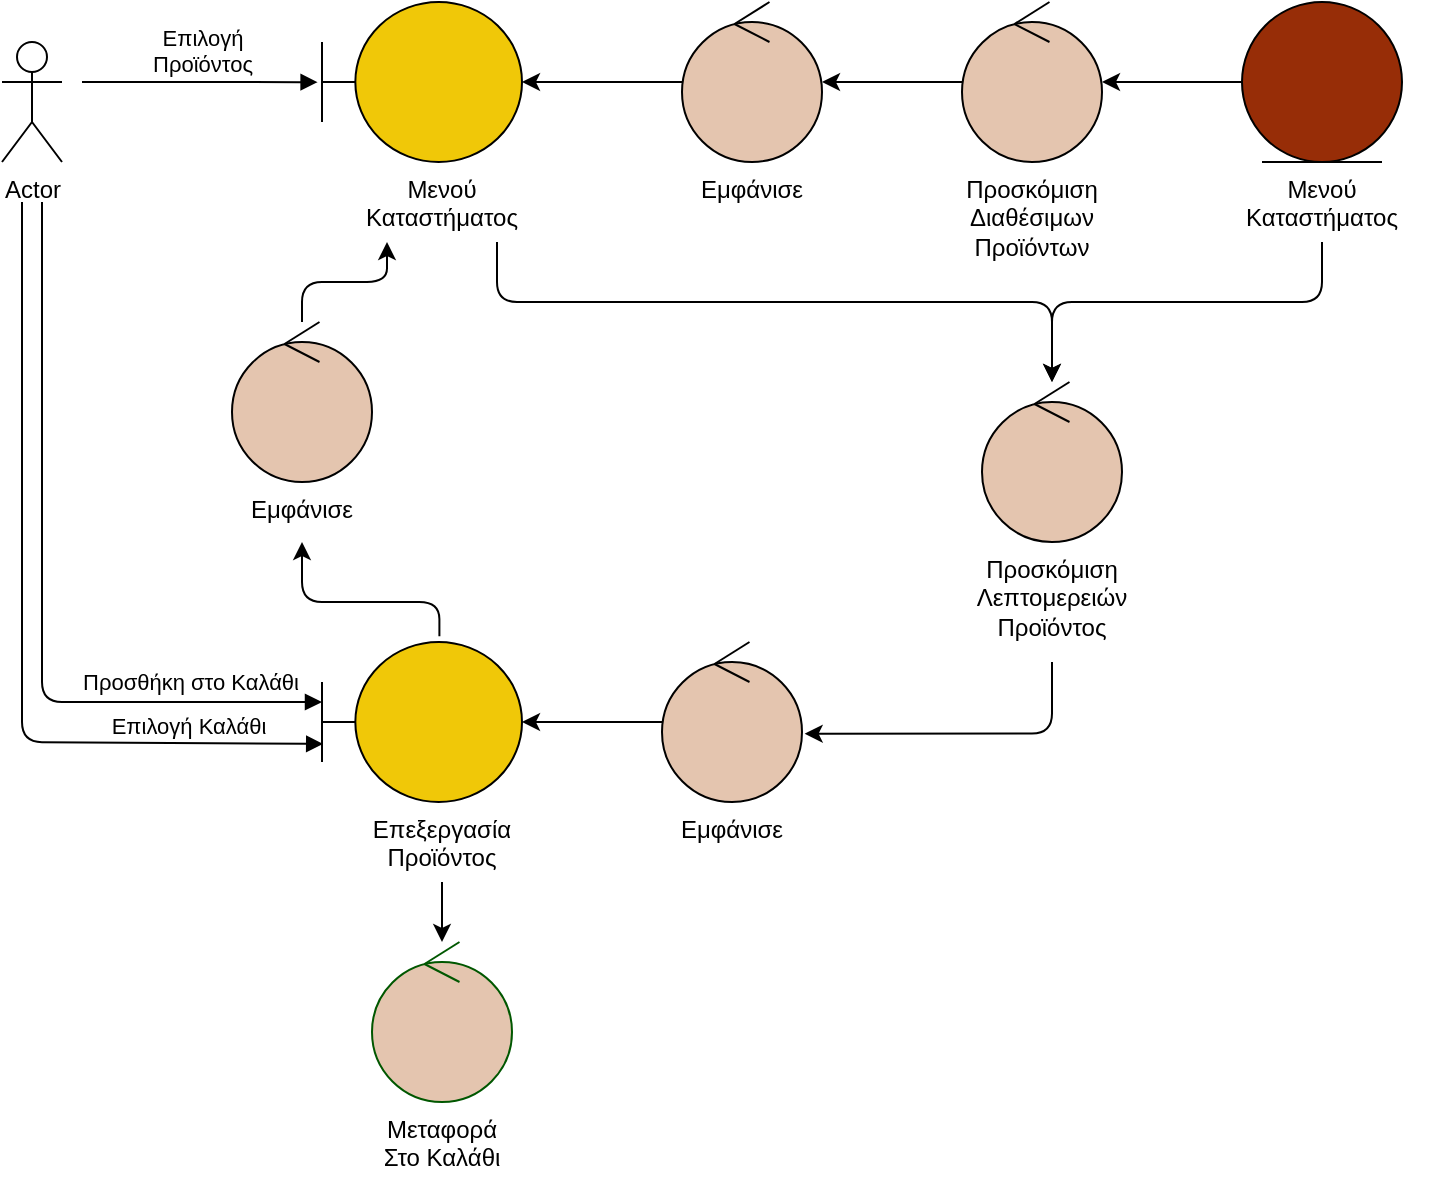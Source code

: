 <mxfile version="17.4.2" type="device"><diagram id="nXJSSzEby4CgvdaiU965" name="Page-1"><mxGraphModel dx="1028" dy="754" grid="1" gridSize="10" guides="1" tooltips="1" connect="1" arrows="1" fold="1" page="1" pageScale="1" pageWidth="850" pageHeight="1100" math="0" shadow="0"><root><mxCell id="0"/><mxCell id="1" parent="0"/><mxCell id="eTC_2jzUXEpZYZjsYuhz-22" style="edgeStyle=orthogonalEdgeStyle;rounded=0;orthogonalLoop=1;jettySize=auto;html=1;" parent="1" source="eTC_2jzUXEpZYZjsYuhz-1" target="eTC_2jzUXEpZYZjsYuhz-2" edge="1"><mxGeometry relative="1" as="geometry"/></mxCell><mxCell id="eTC_2jzUXEpZYZjsYuhz-1" value="" style="ellipse;shape=umlControl;whiteSpace=wrap;html=1;fillColor=#E4C5AF;" parent="1" vertex="1"><mxGeometry x="410" y="200" width="70" height="80" as="geometry"/></mxCell><mxCell id="eTC_2jzUXEpZYZjsYuhz-26" style="edgeStyle=orthogonalEdgeStyle;rounded=1;orthogonalLoop=1;jettySize=auto;html=1;exitX=0.75;exitY=1;exitDx=0;exitDy=0;" parent="1" source="BGSgUt2PkCPtsdeRlfzG-4" target="eTC_2jzUXEpZYZjsYuhz-11" edge="1"><mxGeometry relative="1" as="geometry"><Array as="points"><mxPoint x="318" y="350"/><mxPoint x="595" y="350"/></Array></mxGeometry></mxCell><mxCell id="eTC_2jzUXEpZYZjsYuhz-2" value="" style="shape=umlBoundary;whiteSpace=wrap;html=1;fillColor=#F0C808;" parent="1" vertex="1"><mxGeometry x="230" y="200" width="100" height="80" as="geometry"/></mxCell><mxCell id="eTC_2jzUXEpZYZjsYuhz-4" value="Επιλογή &lt;br&gt;Προϊόντος" style="html=1;verticalAlign=bottom;endArrow=block;rounded=0;entryX=-0.022;entryY=0.501;entryDx=0;entryDy=0;entryPerimeter=0;labelBackgroundColor=none;" parent="1" target="eTC_2jzUXEpZYZjsYuhz-2" edge="1"><mxGeometry x="0.019" width="80" relative="1" as="geometry"><mxPoint x="110" y="240" as="sourcePoint"/><mxPoint x="410" y="140" as="targetPoint"/><Array as="points"><mxPoint x="110" y="240"/><mxPoint x="170" y="240"/></Array><mxPoint as="offset"/></mxGeometry></mxCell><mxCell id="eTC_2jzUXEpZYZjsYuhz-23" style="edgeStyle=orthogonalEdgeStyle;rounded=0;orthogonalLoop=1;jettySize=auto;html=1;" parent="1" source="eTC_2jzUXEpZYZjsYuhz-5" target="eTC_2jzUXEpZYZjsYuhz-1" edge="1"><mxGeometry relative="1" as="geometry"/></mxCell><mxCell id="eTC_2jzUXEpZYZjsYuhz-5" value="" style="ellipse;shape=umlControl;whiteSpace=wrap;html=1;fillColor=#E4C5AF;" parent="1" vertex="1"><mxGeometry x="550" y="200" width="70" height="80" as="geometry"/></mxCell><mxCell id="eTC_2jzUXEpZYZjsYuhz-28" style="edgeStyle=orthogonalEdgeStyle;rounded=1;orthogonalLoop=1;jettySize=auto;html=1;entryX=0.5;entryY=1;entryDx=0;entryDy=0;exitX=0.587;exitY=-0.036;exitDx=0;exitDy=0;exitPerimeter=0;" parent="1" source="eTC_2jzUXEpZYZjsYuhz-8" target="BGSgUt2PkCPtsdeRlfzG-8" edge="1"><mxGeometry relative="1" as="geometry"><Array as="points"><mxPoint x="289" y="500"/><mxPoint x="220" y="500"/></Array></mxGeometry></mxCell><mxCell id="eTC_2jzUXEpZYZjsYuhz-31" style="edgeStyle=orthogonalEdgeStyle;rounded=0;orthogonalLoop=1;jettySize=auto;html=1;exitX=0.5;exitY=1;exitDx=0;exitDy=0;" parent="1" source="BGSgUt2PkCPtsdeRlfzG-7" target="eTC_2jzUXEpZYZjsYuhz-21" edge="1"><mxGeometry relative="1" as="geometry"><mxPoint x="290" y="590" as="sourcePoint"/><mxPoint x="280" y="620" as="targetPoint"/></mxGeometry></mxCell><mxCell id="eTC_2jzUXEpZYZjsYuhz-8" value="" style="shape=umlBoundary;whiteSpace=wrap;html=1;fillColor=#F0C808;" parent="1" vertex="1"><mxGeometry x="230" y="520" width="100" height="80" as="geometry"/></mxCell><mxCell id="eTC_2jzUXEpZYZjsYuhz-24" style="edgeStyle=orthogonalEdgeStyle;rounded=0;orthogonalLoop=1;jettySize=auto;html=1;" parent="1" source="eTC_2jzUXEpZYZjsYuhz-10" target="eTC_2jzUXEpZYZjsYuhz-5" edge="1"><mxGeometry relative="1" as="geometry"/></mxCell><mxCell id="eTC_2jzUXEpZYZjsYuhz-25" style="edgeStyle=orthogonalEdgeStyle;rounded=1;orthogonalLoop=1;jettySize=auto;html=1;exitX=0.5;exitY=1;exitDx=0;exitDy=0;" parent="1" source="BGSgUt2PkCPtsdeRlfzG-3" target="eTC_2jzUXEpZYZjsYuhz-11" edge="1"><mxGeometry relative="1" as="geometry"><mxPoint x="730" y="370" as="targetPoint"/><Array as="points"><mxPoint x="730" y="350"/><mxPoint x="595" y="350"/></Array></mxGeometry></mxCell><mxCell id="eTC_2jzUXEpZYZjsYuhz-10" value="" style="ellipse;shape=umlEntity;whiteSpace=wrap;html=1;fillColor=#972D07;" parent="1" vertex="1"><mxGeometry x="690" y="200" width="80" height="80" as="geometry"/></mxCell><mxCell id="eTC_2jzUXEpZYZjsYuhz-29" style="edgeStyle=orthogonalEdgeStyle;rounded=1;orthogonalLoop=1;jettySize=auto;html=1;exitX=0.5;exitY=1;exitDx=0;exitDy=0;entryX=1.019;entryY=0.573;entryDx=0;entryDy=0;entryPerimeter=0;" parent="1" source="BGSgUt2PkCPtsdeRlfzG-5" target="eTC_2jzUXEpZYZjsYuhz-13" edge="1"><mxGeometry relative="1" as="geometry"><mxPoint x="595" y="560" as="targetPoint"/><Array as="points"><mxPoint x="595" y="566"/></Array></mxGeometry></mxCell><mxCell id="eTC_2jzUXEpZYZjsYuhz-11" value="" style="ellipse;shape=umlControl;whiteSpace=wrap;html=1;fillColor=#E4C5AF;" parent="1" vertex="1"><mxGeometry x="560" y="390" width="70" height="80" as="geometry"/></mxCell><mxCell id="eTC_2jzUXEpZYZjsYuhz-30" style="edgeStyle=orthogonalEdgeStyle;rounded=0;orthogonalLoop=1;jettySize=auto;html=1;" parent="1" source="eTC_2jzUXEpZYZjsYuhz-13" target="eTC_2jzUXEpZYZjsYuhz-8" edge="1"><mxGeometry relative="1" as="geometry"/></mxCell><mxCell id="eTC_2jzUXEpZYZjsYuhz-13" value="" style="ellipse;shape=umlControl;whiteSpace=wrap;html=1;fillColor=#E4C5AF;" parent="1" vertex="1"><mxGeometry x="400" y="520" width="70" height="80" as="geometry"/></mxCell><mxCell id="eTC_2jzUXEpZYZjsYuhz-16" value="Προσθήκη στο Καλάθι" style="html=1;verticalAlign=bottom;endArrow=block;rounded=1;entryX=0;entryY=0.375;entryDx=0;entryDy=0;entryPerimeter=0;align=center;labelBackgroundColor=none;" parent="1" target="eTC_2jzUXEpZYZjsYuhz-8" edge="1"><mxGeometry x="0.659" y="1" width="80" relative="1" as="geometry"><mxPoint x="90" y="300" as="sourcePoint"/><mxPoint x="120" y="360" as="targetPoint"/><Array as="points"><mxPoint x="90" y="550"/></Array><mxPoint as="offset"/></mxGeometry></mxCell><mxCell id="eTC_2jzUXEpZYZjsYuhz-27" style="edgeStyle=orthogonalEdgeStyle;rounded=1;orthogonalLoop=1;jettySize=auto;html=1;entryX=0.25;entryY=1;entryDx=0;entryDy=0;" parent="1" source="eTC_2jzUXEpZYZjsYuhz-17" target="BGSgUt2PkCPtsdeRlfzG-4" edge="1"><mxGeometry relative="1" as="geometry"><mxPoint x="285" y="310" as="targetPoint"/><Array as="points"/></mxGeometry></mxCell><mxCell id="eTC_2jzUXEpZYZjsYuhz-17" value="" style="ellipse;shape=umlControl;whiteSpace=wrap;html=1;fillColor=#E4C5AF;" parent="1" vertex="1"><mxGeometry x="185" y="360" width="70" height="80" as="geometry"/></mxCell><mxCell id="eTC_2jzUXEpZYZjsYuhz-20" value="Επιλογή Καλάθι" style="html=1;verticalAlign=bottom;endArrow=block;rounded=1;fillColor=#008a00;strokeColor=#000000;entryX=0.006;entryY=0.637;entryDx=0;entryDy=0;entryPerimeter=0;align=center;labelBackgroundColor=none;" parent="1" target="eTC_2jzUXEpZYZjsYuhz-8" edge="1"><mxGeometry x="0.681" width="80" relative="1" as="geometry"><mxPoint x="80" y="300" as="sourcePoint"/><mxPoint x="410" y="100" as="targetPoint"/><Array as="points"><mxPoint x="80" y="570"/></Array><mxPoint as="offset"/></mxGeometry></mxCell><mxCell id="eTC_2jzUXEpZYZjsYuhz-21" value="" style="ellipse;shape=umlControl;whiteSpace=wrap;html=1;fillColor=#E4C5AF;fontColor=#ffffff;strokeColor=#005700;" parent="1" vertex="1"><mxGeometry x="255" y="670" width="70" height="80" as="geometry"/></mxCell><mxCell id="eTC_2jzUXEpZYZjsYuhz-32" value="Actor" style="shape=umlActor;verticalLabelPosition=bottom;verticalAlign=top;html=1;outlineConnect=0;" parent="1" vertex="1"><mxGeometry x="70" y="220" width="30" height="60" as="geometry"/></mxCell><mxCell id="BGSgUt2PkCPtsdeRlfzG-1" value="&lt;meta charset=&quot;utf-8&quot;&gt;&lt;span style=&quot;color: rgb(0, 0, 0); font-family: helvetica; font-size: 12px; font-style: normal; font-weight: 400; letter-spacing: normal; text-indent: 0px; text-transform: none; word-spacing: 0px; display: inline; float: none;&quot;&gt;Προσκόμιση&lt;/span&gt;&lt;br style=&quot;color: rgb(0, 0, 0); font-family: helvetica; font-size: 12px; font-style: normal; font-weight: 400; letter-spacing: normal; text-indent: 0px; text-transform: none; word-spacing: 0px;&quot;&gt;&lt;span style=&quot;color: rgb(0, 0, 0); font-family: helvetica; font-size: 12px; font-style: normal; font-weight: 400; letter-spacing: normal; text-indent: 0px; text-transform: none; word-spacing: 0px; display: inline; float: none;&quot;&gt;Διαθέσιμων&lt;/span&gt;&lt;br style=&quot;color: rgb(0, 0, 0); font-family: helvetica; font-size: 12px; font-style: normal; font-weight: 400; letter-spacing: normal; text-indent: 0px; text-transform: none; word-spacing: 0px;&quot;&gt;&lt;span style=&quot;color: rgb(0, 0, 0); font-family: helvetica; font-size: 12px; font-style: normal; font-weight: 400; letter-spacing: normal; text-indent: 0px; text-transform: none; word-spacing: 0px; display: inline; float: none;&quot;&gt;Προϊόντων&lt;/span&gt;" style="text;whiteSpace=wrap;html=1;align=center;labelBackgroundColor=none;" vertex="1" parent="1"><mxGeometry x="535" y="280" width="100" height="60" as="geometry"/></mxCell><mxCell id="BGSgUt2PkCPtsdeRlfzG-2" value="&lt;meta charset=&quot;utf-8&quot;&gt;&lt;span style=&quot;color: rgb(0, 0, 0); font-family: helvetica; font-size: 12px; font-style: normal; font-weight: 400; letter-spacing: normal; text-indent: 0px; text-transform: none; word-spacing: 0px; display: inline; float: none;&quot;&gt;Εμφάνισε&lt;/span&gt;" style="text;whiteSpace=wrap;html=1;align=center;labelBackgroundColor=none;" vertex="1" parent="1"><mxGeometry x="405" y="280" width="80" height="30" as="geometry"/></mxCell><mxCell id="BGSgUt2PkCPtsdeRlfzG-3" value="&lt;meta charset=&quot;utf-8&quot;&gt;&lt;span style=&quot;color: rgb(0, 0, 0); font-family: helvetica; font-size: 12px; font-style: normal; font-weight: 400; letter-spacing: normal; text-indent: 0px; text-transform: none; word-spacing: 0px; display: inline; float: none;&quot;&gt;Μενού&lt;/span&gt;&lt;br style=&quot;color: rgb(0, 0, 0); font-family: helvetica; font-size: 12px; font-style: normal; font-weight: 400; letter-spacing: normal; text-indent: 0px; text-transform: none; word-spacing: 0px;&quot;&gt;&lt;span style=&quot;color: rgb(0, 0, 0); font-family: helvetica; font-size: 12px; font-style: normal; font-weight: 400; letter-spacing: normal; text-indent: 0px; text-transform: none; word-spacing: 0px; display: inline; float: none;&quot;&gt;Καταστήματος&lt;/span&gt;" style="text;whiteSpace=wrap;html=1;align=center;labelBackgroundColor=none;" vertex="1" parent="1"><mxGeometry x="675" y="280" width="110" height="40" as="geometry"/></mxCell><mxCell id="BGSgUt2PkCPtsdeRlfzG-4" value="&lt;meta charset=&quot;utf-8&quot;&gt;&lt;span style=&quot;color: rgb(0, 0, 0); font-family: helvetica; font-size: 12px; font-style: normal; font-weight: 400; letter-spacing: normal; text-indent: 0px; text-transform: none; word-spacing: 0px; display: inline; float: none;&quot;&gt;Μενού&lt;/span&gt;&lt;br style=&quot;color: rgb(0, 0, 0); font-family: helvetica; font-size: 12px; font-style: normal; font-weight: 400; letter-spacing: normal; text-indent: 0px; text-transform: none; word-spacing: 0px;&quot;&gt;&lt;span style=&quot;color: rgb(0, 0, 0); font-family: helvetica; font-size: 12px; font-style: normal; font-weight: 400; letter-spacing: normal; text-indent: 0px; text-transform: none; word-spacing: 0px; display: inline; float: none;&quot;&gt;Καταστήματος&lt;/span&gt;" style="text;whiteSpace=wrap;html=1;align=center;labelBackgroundColor=none;" vertex="1" parent="1"><mxGeometry x="235" y="280" width="110" height="40" as="geometry"/></mxCell><mxCell id="BGSgUt2PkCPtsdeRlfzG-5" value="&lt;meta charset=&quot;utf-8&quot;&gt;&lt;span style=&quot;color: rgb(0, 0, 0); font-family: helvetica; font-size: 12px; font-style: normal; font-weight: 400; letter-spacing: normal; text-indent: 0px; text-transform: none; word-spacing: 0px; display: inline; float: none;&quot;&gt;Προσκόμιση&lt;/span&gt;&lt;br style=&quot;color: rgb(0, 0, 0); font-family: helvetica; font-size: 12px; font-style: normal; font-weight: 400; letter-spacing: normal; text-indent: 0px; text-transform: none; word-spacing: 0px;&quot;&gt;&lt;span style=&quot;color: rgb(0, 0, 0); font-family: helvetica; font-size: 12px; font-style: normal; font-weight: 400; letter-spacing: normal; text-indent: 0px; text-transform: none; word-spacing: 0px; display: inline; float: none;&quot;&gt;Λεπτομερειών&lt;/span&gt;&lt;br style=&quot;color: rgb(0, 0, 0); font-family: helvetica; font-size: 12px; font-style: normal; font-weight: 400; letter-spacing: normal; text-indent: 0px; text-transform: none; word-spacing: 0px;&quot;&gt;&lt;span style=&quot;color: rgb(0, 0, 0); font-family: helvetica; font-size: 12px; font-style: normal; font-weight: 400; letter-spacing: normal; text-indent: 0px; text-transform: none; word-spacing: 0px; display: inline; float: none;&quot;&gt;Προϊόντος&lt;/span&gt;" style="text;whiteSpace=wrap;html=1;align=center;labelBackgroundColor=none;" vertex="1" parent="1"><mxGeometry x="540" y="470" width="110" height="60" as="geometry"/></mxCell><mxCell id="BGSgUt2PkCPtsdeRlfzG-6" value="&lt;meta charset=&quot;utf-8&quot;&gt;&lt;span style=&quot;color: rgb(0, 0, 0); font-family: helvetica; font-size: 12px; font-style: normal; font-weight: 400; letter-spacing: normal; text-indent: 0px; text-transform: none; word-spacing: 0px; display: inline; float: none;&quot;&gt;Εμφάνισε&lt;/span&gt;" style="text;whiteSpace=wrap;html=1;align=center;labelBackgroundColor=none;" vertex="1" parent="1"><mxGeometry x="395" y="600" width="80" height="30" as="geometry"/></mxCell><mxCell id="BGSgUt2PkCPtsdeRlfzG-7" value="&lt;meta charset=&quot;utf-8&quot;&gt;&lt;span style=&quot;color: rgb(0, 0, 0); font-family: helvetica; font-size: 12px; font-style: normal; font-weight: 400; letter-spacing: normal; text-indent: 0px; text-transform: none; word-spacing: 0px; display: inline; float: none;&quot;&gt;Επεξεργασία&lt;/span&gt;&lt;br style=&quot;color: rgb(0, 0, 0); font-family: helvetica; font-size: 12px; font-style: normal; font-weight: 400; letter-spacing: normal; text-indent: 0px; text-transform: none; word-spacing: 0px;&quot;&gt;&lt;span style=&quot;color: rgb(0, 0, 0); font-family: helvetica; font-size: 12px; font-style: normal; font-weight: 400; letter-spacing: normal; text-indent: 0px; text-transform: none; word-spacing: 0px; display: inline; float: none;&quot;&gt;Προϊόντος&lt;/span&gt;" style="text;whiteSpace=wrap;html=1;align=center;labelBackgroundColor=none;" vertex="1" parent="1"><mxGeometry x="240" y="600" width="100" height="40" as="geometry"/></mxCell><mxCell id="BGSgUt2PkCPtsdeRlfzG-8" value="&lt;meta charset=&quot;utf-8&quot;&gt;&lt;span style=&quot;color: rgb(0, 0, 0); font-family: helvetica; font-size: 12px; font-style: normal; font-weight: 400; letter-spacing: normal; text-indent: 0px; text-transform: none; word-spacing: 0px; display: inline; float: none;&quot;&gt;Εμφάνισε&lt;/span&gt;" style="text;whiteSpace=wrap;html=1;align=center;labelBackgroundColor=none;" vertex="1" parent="1"><mxGeometry x="180" y="440" width="80" height="30" as="geometry"/></mxCell><mxCell id="BGSgUt2PkCPtsdeRlfzG-9" value="&lt;span style=&quot;font-family: &amp;#34;helvetica&amp;#34; ; font-size: 12px ; font-style: normal ; font-weight: 400 ; letter-spacing: normal ; text-indent: 0px ; text-transform: none ; word-spacing: 0px ; display: inline ; float: none&quot;&gt;Μεταφορά&lt;/span&gt;&lt;br style=&quot;font-family: &amp;#34;helvetica&amp;#34; ; font-size: 12px ; font-style: normal ; font-weight: 400 ; letter-spacing: normal ; text-indent: 0px ; text-transform: none ; word-spacing: 0px&quot;&gt;&lt;span style=&quot;font-family: &amp;#34;helvetica&amp;#34; ; font-size: 12px ; font-style: normal ; font-weight: 400 ; letter-spacing: normal ; text-indent: 0px ; text-transform: none ; word-spacing: 0px ; display: inline ; float: none&quot;&gt;Στο&amp;nbsp;&lt;/span&gt;&lt;span style=&quot;font-family: &amp;#34;helvetica&amp;#34; ; font-size: 12px ; font-style: normal ; font-weight: 400 ; letter-spacing: normal ; text-indent: 0px ; text-transform: none ; word-spacing: 0px ; display: inline ; float: none&quot;&gt;Καλάθι&lt;/span&gt;" style="text;whiteSpace=wrap;html=1;fontColor=#000000;labelBackgroundColor=none;align=center;" vertex="1" parent="1"><mxGeometry x="245" y="750" width="90" height="40" as="geometry"/></mxCell></root></mxGraphModel></diagram></mxfile>